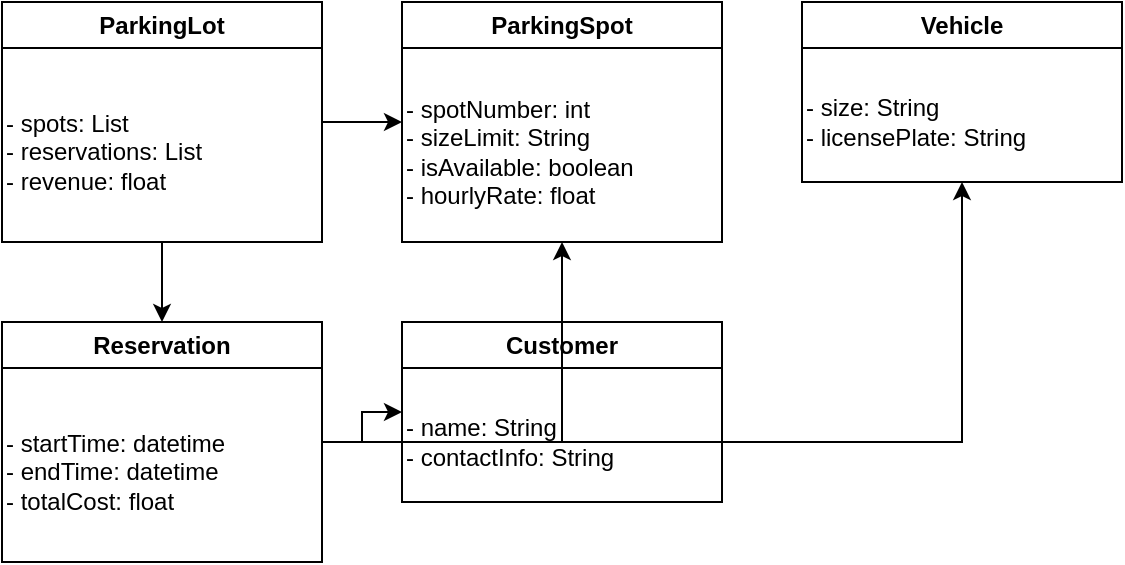 <mxfile>
  <diagram name="ParkingLotManagement">
    <mxGraphModel dx="1097" dy="763" grid="1" gridSize="10" guides="1" tooltips="1" connect="1" arrows="1" fold="1" page="1" pageScale="1" pageWidth="850" pageHeight="1100" math="0" shadow="0">
      <root>
        <mxCell id="0" />
        <mxCell id="1" parent="0" />
        
        <!-- ParkingLot Class -->
        <mxCell id="2" value="ParkingLot" style="swimlane;whiteSpace=wrap;html=1;" vertex="1" parent="1">
          <mxGeometry x="40" y="40" width="160" height="120" as="geometry" />
        </mxCell>
        <mxCell id="3" value="- spots: List&lt;ParkingSpot&gt;&lt;br&gt;- reservations: List&lt;Reservation&gt;&lt;br&gt;- revenue: float" style="text;html=1;align=left;verticalAlign=middle;whiteSpace=wrap;rounded=0;" vertex="1" parent="2">
          <mxGeometry x="0" y="30" width="160" height="90" as="geometry" />
        </mxCell>
        
        <!-- ParkingSpot Class -->
        <mxCell id="4" value="ParkingSpot" style="swimlane;whiteSpace=wrap;html=1;" vertex="1" parent="1">
          <mxGeometry x="240" y="40" width="160" height="120" as="geometry" />
        </mxCell>
        <mxCell id="5" value="- spotNumber: int&lt;br&gt;- sizeLimit: String&lt;br&gt;- isAvailable: boolean&lt;br&gt;- hourlyRate: float" style="text;html=1;align=left;verticalAlign=middle;whiteSpace=wrap;rounded=0;" vertex="1" parent="4">
          <mxGeometry x="0" y="30" width="160" height="90" as="geometry" />
        </mxCell>
        
        <!-- Vehicle Class -->
        <mxCell id="6" value="Vehicle" style="swimlane;whiteSpace=wrap;html=1;" vertex="1" parent="1">
          <mxGeometry x="440" y="40" width="160" height="90" as="geometry" />
        </mxCell>
        <mxCell id="7" value="- size: String&lt;br&gt;- licensePlate: String" style="text;html=1;align=left;verticalAlign=middle;whiteSpace=wrap;rounded=0;" vertex="1" parent="6">
          <mxGeometry x="0" y="30" width="160" height="60" as="geometry" />
        </mxCell>
        
        <!-- Reservation Class -->
        <mxCell id="8" value="Reservation" style="swimlane;whiteSpace=wrap;html=1;" vertex="1" parent="1">
          <mxGeometry x="40" y="200" width="160" height="120" as="geometry" />
        </mxCell>
        <mxCell id="9" value="- startTime: datetime&lt;br&gt;- endTime: datetime&lt;br&gt;- totalCost: float" style="text;html=1;align=left;verticalAlign=middle;whiteSpace=wrap;rounded=0;" vertex="1" parent="8">
          <mxGeometry x="0" y="30" width="160" height="90" as="geometry" />
        </mxCell>
        
        <!-- Customer Class -->
        <mxCell id="10" value="Customer" style="swimlane;whiteSpace=wrap;html=1;" vertex="1" parent="1">
          <mxGeometry x="240" y="200" width="160" height="90" as="geometry" />
        </mxCell>
        <mxCell id="11" value="- name: String&lt;br&gt;- contactInfo: String" style="text;html=1;align=left;verticalAlign=middle;whiteSpace=wrap;rounded=0;" vertex="1" parent="10">
          <mxGeometry x="0" y="30" width="160" height="60" as="geometry" />
        </mxCell>
        
        <!-- Relationships -->
        <mxCell id="12" style="edgeStyle=orthogonalEdgeStyle;rounded=0;orthogonalLoop=1;jettySize=auto;html=1;" edge="1" parent="1" source="2" target="4">
          <mxGeometry relative="1" as="geometry" />
        </mxCell>
        <mxCell id="13" style="edgeStyle=orthogonalEdgeStyle;rounded=0;orthogonalLoop=1;jettySize=auto;html=1;" edge="1" parent="1" source="2" target="8">
          <mxGeometry relative="1" as="geometry" />
        </mxCell>
        <mxCell id="14" style="edgeStyle=orthogonalEdgeStyle;rounded=0;orthogonalLoop=1;jettySize=auto;html=1;" edge="1" parent="1" source="8" target="4">
          <mxGeometry relative="1" as="geometry" />
        </mxCell>
        <mxCell id="15" style="edgeStyle=orthogonalEdgeStyle;rounded=0;orthogonalLoop=1;jettySize=auto;html=1;" edge="1" parent="1" source="8" target="6">
          <mxGeometry relative="1" as="geometry" />
        </mxCell>
        <mxCell id="16" style="edgeStyle=orthogonalEdgeStyle;rounded=0;orthogonalLoop=1;jettySize=auto;html=1;" edge="1" parent="1" source="8" target="10">
          <mxGeometry relative="1" as="geometry" />
        </mxCell>
      </root>
    </mxGraphModel>
  </diagram>
</mxfile>

